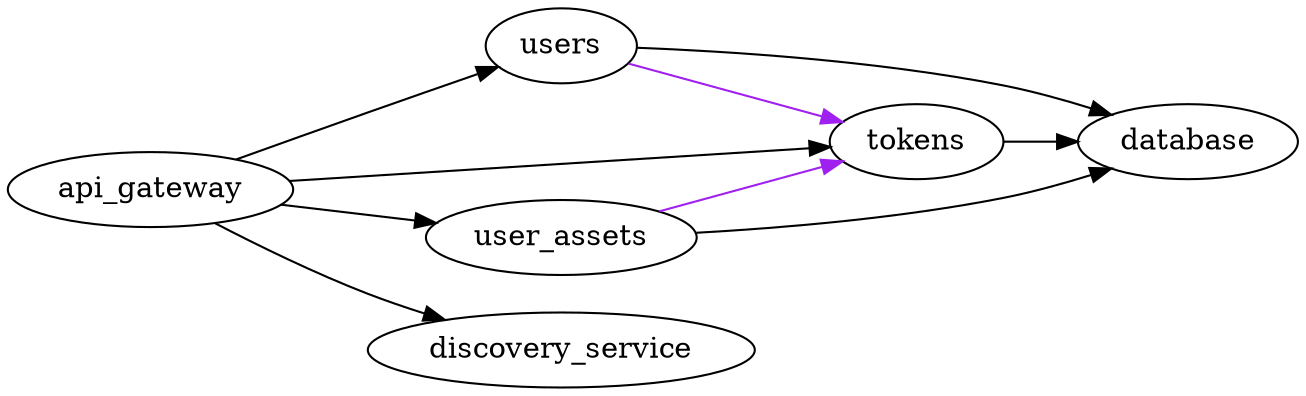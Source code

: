 
digraph architecture {
  rankdir=LR;


  subgraph api_gateways {
      api_gateway -> { tokens, users, user_assets, discovery_service };
  }

  subgraph microservices {
      tokens -> database;
      users -> database;
      user_assets -> database;
      users -> tokens [color="purple"]
      user_assets -> tokens [color="purple"]

  }
}